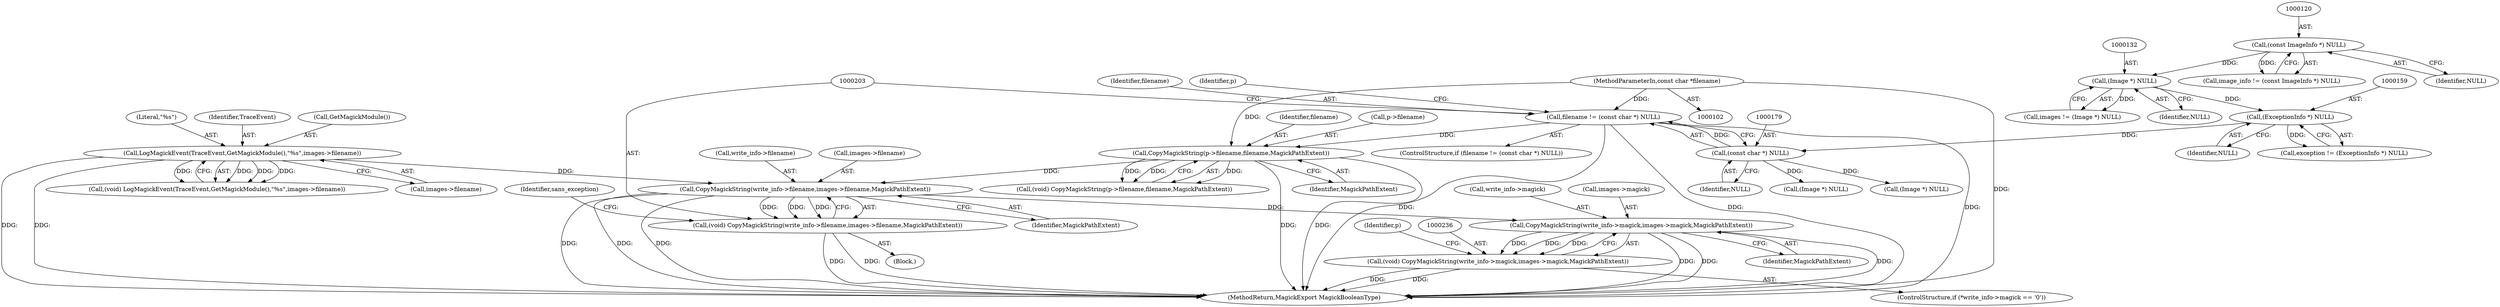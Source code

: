 digraph "0_ImageMagick_5b4bebaa91849c592a8448bc353ab25a54ff8c44@pointer" {
"1000204" [label="(Call,CopyMagickString(write_info->filename,images->filename,MagickPathExtent))"];
"1000148" [label="(Call,LogMagickEvent(TraceEvent,GetMagickModule(),\"%s\",images->filename))"];
"1000196" [label="(Call,CopyMagickString(p->filename,filename,MagickPathExtent))"];
"1000176" [label="(Call,filename != (const char *) NULL)"];
"1000105" [label="(MethodParameterIn,const char *filename)"];
"1000178" [label="(Call,(const char *) NULL)"];
"1000158" [label="(Call,(ExceptionInfo *) NULL)"];
"1000131" [label="(Call,(Image *) NULL)"];
"1000119" [label="(Call,(const ImageInfo *) NULL)"];
"1000202" [label="(Call,(void) CopyMagickString(write_info->filename,images->filename,MagickPathExtent))"];
"1000237" [label="(Call,CopyMagickString(write_info->magick,images->magick,MagickPathExtent))"];
"1000235" [label="(Call,(void) CopyMagickString(write_info->magick,images->magick,MagickPathExtent))"];
"1000187" [label="(Call,(Image *) NULL)"];
"1000149" [label="(Identifier,TraceEvent)"];
"1000177" [label="(Identifier,filename)"];
"1000117" [label="(Call,image_info != (const ImageInfo *) NULL)"];
"1000146" [label="(Call,(void) LogMagickEvent(TraceEvent,GetMagickModule(),\"%s\",images->filename))"];
"1000121" [label="(Identifier,NULL)"];
"1000235" [label="(Call,(void) CopyMagickString(write_info->magick,images->magick,MagickPathExtent))"];
"1000211" [label="(Identifier,MagickPathExtent)"];
"1000208" [label="(Call,images->filename)"];
"1000175" [label="(ControlStructure,if (filename != (const char *) NULL))"];
"1000244" [label="(Identifier,MagickPathExtent)"];
"1000148" [label="(Call,LogMagickEvent(TraceEvent,GetMagickModule(),\"%s\",images->filename))"];
"1000237" [label="(Call,CopyMagickString(write_info->magick,images->magick,MagickPathExtent))"];
"1000246" [label="(Identifier,p)"];
"1000150" [label="(Call,GetMagickModule())"];
"1000202" [label="(Call,(void) CopyMagickString(write_info->filename,images->filename,MagickPathExtent))"];
"1000151" [label="(Literal,\"%s\")"];
"1000396" [label="(MethodReturn,MagickExport MagickBooleanType)"];
"1000107" [label="(Block,)"];
"1000105" [label="(MethodParameterIn,const char *filename)"];
"1000228" [label="(ControlStructure,if (*write_info->magick == '\0'))"];
"1000158" [label="(Call,(ExceptionInfo *) NULL)"];
"1000213" [label="(Identifier,sans_exception)"];
"1000241" [label="(Call,images->magick)"];
"1000201" [label="(Identifier,MagickPathExtent)"];
"1000160" [label="(Identifier,NULL)"];
"1000196" [label="(Call,CopyMagickString(p->filename,filename,MagickPathExtent))"];
"1000183" [label="(Identifier,p)"];
"1000200" [label="(Identifier,filename)"];
"1000194" [label="(Call,(void) CopyMagickString(p->filename,filename,MagickPathExtent))"];
"1000205" [label="(Call,write_info->filename)"];
"1000119" [label="(Call,(const ImageInfo *) NULL)"];
"1000238" [label="(Call,write_info->magick)"];
"1000176" [label="(Call,filename != (const char *) NULL)"];
"1000204" [label="(Call,CopyMagickString(write_info->filename,images->filename,MagickPathExtent))"];
"1000131" [label="(Call,(Image *) NULL)"];
"1000133" [label="(Identifier,NULL)"];
"1000252" [label="(Call,(Image *) NULL)"];
"1000178" [label="(Call,(const char *) NULL)"];
"1000180" [label="(Identifier,NULL)"];
"1000152" [label="(Call,images->filename)"];
"1000156" [label="(Call,exception != (ExceptionInfo *) NULL)"];
"1000197" [label="(Call,p->filename)"];
"1000129" [label="(Call,images != (Image *) NULL)"];
"1000204" -> "1000202"  [label="AST: "];
"1000204" -> "1000211"  [label="CFG: "];
"1000205" -> "1000204"  [label="AST: "];
"1000208" -> "1000204"  [label="AST: "];
"1000211" -> "1000204"  [label="AST: "];
"1000202" -> "1000204"  [label="CFG: "];
"1000204" -> "1000396"  [label="DDG: "];
"1000204" -> "1000396"  [label="DDG: "];
"1000204" -> "1000396"  [label="DDG: "];
"1000204" -> "1000202"  [label="DDG: "];
"1000204" -> "1000202"  [label="DDG: "];
"1000204" -> "1000202"  [label="DDG: "];
"1000148" -> "1000204"  [label="DDG: "];
"1000196" -> "1000204"  [label="DDG: "];
"1000204" -> "1000237"  [label="DDG: "];
"1000148" -> "1000146"  [label="AST: "];
"1000148" -> "1000152"  [label="CFG: "];
"1000149" -> "1000148"  [label="AST: "];
"1000150" -> "1000148"  [label="AST: "];
"1000151" -> "1000148"  [label="AST: "];
"1000152" -> "1000148"  [label="AST: "];
"1000146" -> "1000148"  [label="CFG: "];
"1000148" -> "1000396"  [label="DDG: "];
"1000148" -> "1000396"  [label="DDG: "];
"1000148" -> "1000146"  [label="DDG: "];
"1000148" -> "1000146"  [label="DDG: "];
"1000148" -> "1000146"  [label="DDG: "];
"1000148" -> "1000146"  [label="DDG: "];
"1000196" -> "1000194"  [label="AST: "];
"1000196" -> "1000201"  [label="CFG: "];
"1000197" -> "1000196"  [label="AST: "];
"1000200" -> "1000196"  [label="AST: "];
"1000201" -> "1000196"  [label="AST: "];
"1000194" -> "1000196"  [label="CFG: "];
"1000196" -> "1000396"  [label="DDG: "];
"1000196" -> "1000396"  [label="DDG: "];
"1000196" -> "1000194"  [label="DDG: "];
"1000196" -> "1000194"  [label="DDG: "];
"1000196" -> "1000194"  [label="DDG: "];
"1000176" -> "1000196"  [label="DDG: "];
"1000105" -> "1000196"  [label="DDG: "];
"1000176" -> "1000175"  [label="AST: "];
"1000176" -> "1000178"  [label="CFG: "];
"1000177" -> "1000176"  [label="AST: "];
"1000178" -> "1000176"  [label="AST: "];
"1000183" -> "1000176"  [label="CFG: "];
"1000203" -> "1000176"  [label="CFG: "];
"1000176" -> "1000396"  [label="DDG: "];
"1000176" -> "1000396"  [label="DDG: "];
"1000176" -> "1000396"  [label="DDG: "];
"1000105" -> "1000176"  [label="DDG: "];
"1000178" -> "1000176"  [label="DDG: "];
"1000105" -> "1000102"  [label="AST: "];
"1000105" -> "1000396"  [label="DDG: "];
"1000178" -> "1000180"  [label="CFG: "];
"1000179" -> "1000178"  [label="AST: "];
"1000180" -> "1000178"  [label="AST: "];
"1000158" -> "1000178"  [label="DDG: "];
"1000178" -> "1000187"  [label="DDG: "];
"1000178" -> "1000252"  [label="DDG: "];
"1000158" -> "1000156"  [label="AST: "];
"1000158" -> "1000160"  [label="CFG: "];
"1000159" -> "1000158"  [label="AST: "];
"1000160" -> "1000158"  [label="AST: "];
"1000156" -> "1000158"  [label="CFG: "];
"1000158" -> "1000156"  [label="DDG: "];
"1000131" -> "1000158"  [label="DDG: "];
"1000131" -> "1000129"  [label="AST: "];
"1000131" -> "1000133"  [label="CFG: "];
"1000132" -> "1000131"  [label="AST: "];
"1000133" -> "1000131"  [label="AST: "];
"1000129" -> "1000131"  [label="CFG: "];
"1000131" -> "1000129"  [label="DDG: "];
"1000119" -> "1000131"  [label="DDG: "];
"1000119" -> "1000117"  [label="AST: "];
"1000119" -> "1000121"  [label="CFG: "];
"1000120" -> "1000119"  [label="AST: "];
"1000121" -> "1000119"  [label="AST: "];
"1000117" -> "1000119"  [label="CFG: "];
"1000119" -> "1000117"  [label="DDG: "];
"1000202" -> "1000107"  [label="AST: "];
"1000203" -> "1000202"  [label="AST: "];
"1000213" -> "1000202"  [label="CFG: "];
"1000202" -> "1000396"  [label="DDG: "];
"1000202" -> "1000396"  [label="DDG: "];
"1000237" -> "1000235"  [label="AST: "];
"1000237" -> "1000244"  [label="CFG: "];
"1000238" -> "1000237"  [label="AST: "];
"1000241" -> "1000237"  [label="AST: "];
"1000244" -> "1000237"  [label="AST: "];
"1000235" -> "1000237"  [label="CFG: "];
"1000237" -> "1000396"  [label="DDG: "];
"1000237" -> "1000396"  [label="DDG: "];
"1000237" -> "1000396"  [label="DDG: "];
"1000237" -> "1000235"  [label="DDG: "];
"1000237" -> "1000235"  [label="DDG: "];
"1000237" -> "1000235"  [label="DDG: "];
"1000235" -> "1000228"  [label="AST: "];
"1000236" -> "1000235"  [label="AST: "];
"1000246" -> "1000235"  [label="CFG: "];
"1000235" -> "1000396"  [label="DDG: "];
"1000235" -> "1000396"  [label="DDG: "];
}
